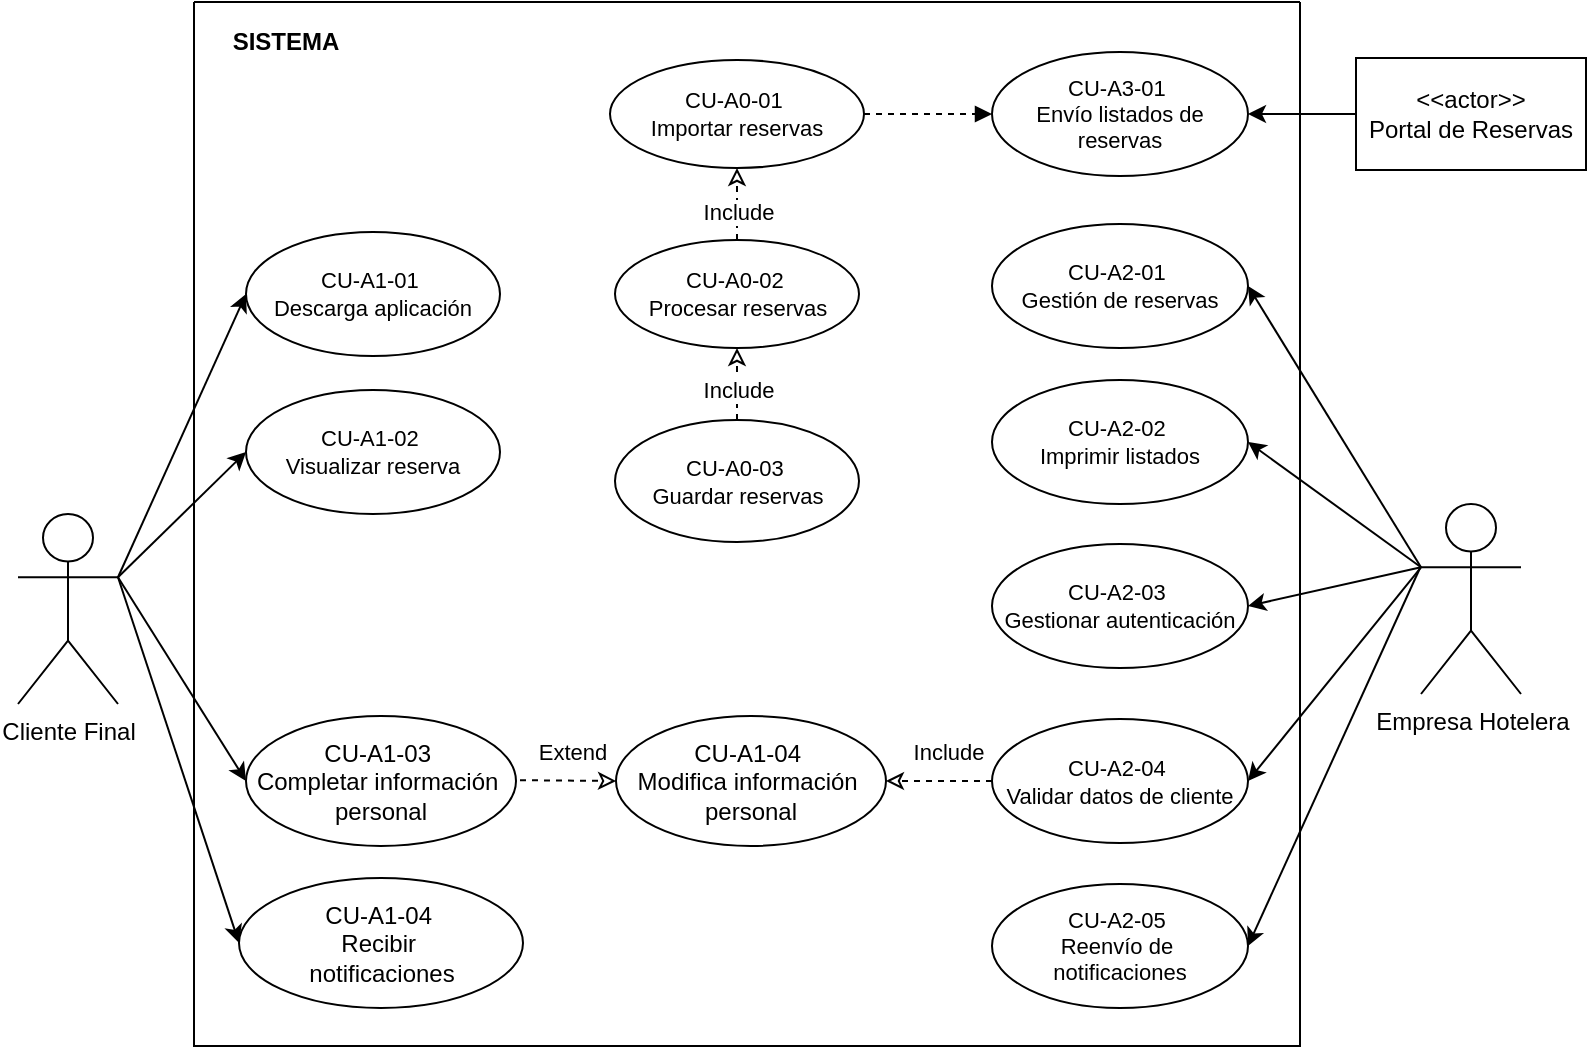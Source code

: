<mxfile version="26.0.2">
  <diagram name="Página-1" id="ek1nwZvmjFLrGCR923J-">
    <mxGraphModel dx="891" dy="553" grid="0" gridSize="10" guides="1" tooltips="1" connect="1" arrows="1" fold="1" page="1" pageScale="1" pageWidth="1654" pageHeight="1169" math="0" shadow="0">
      <root>
        <mxCell id="0" />
        <mxCell id="1" parent="0" />
        <mxCell id="MWwFUmuiccrD-YgOhjz--2" value="Cliente Final" style="shape=umlActor;verticalLabelPosition=bottom;verticalAlign=top;html=1;outlineConnect=0;" vertex="1" parent="1">
          <mxGeometry x="237" y="338" width="50" height="95" as="geometry" />
        </mxCell>
        <mxCell id="MWwFUmuiccrD-YgOhjz--4" value="Empresa Hotelera" style="shape=umlActor;verticalLabelPosition=bottom;verticalAlign=top;html=1;outlineConnect=0;" vertex="1" parent="1">
          <mxGeometry x="938.5" y="333" width="50" height="95" as="geometry" />
        </mxCell>
        <mxCell id="MWwFUmuiccrD-YgOhjz--6" value="CU-A1-03&amp;nbsp;&lt;div&gt;Completar información&amp;nbsp;&lt;/div&gt;&lt;div&gt;personal&lt;/div&gt;" style="ellipse;whiteSpace=wrap;html=1;" vertex="1" parent="1">
          <mxGeometry x="351" y="439" width="135" height="65" as="geometry" />
        </mxCell>
        <mxCell id="MWwFUmuiccrD-YgOhjz--7" value="CU-A1-04&amp;nbsp;&lt;div&gt;Recibir&amp;nbsp;&lt;/div&gt;&lt;div&gt;notificaciones&lt;/div&gt;" style="ellipse;whiteSpace=wrap;html=1;" vertex="1" parent="1">
          <mxGeometry x="347.5" y="520" width="142" height="65" as="geometry" />
        </mxCell>
        <mxCell id="MWwFUmuiccrD-YgOhjz--11" value="&amp;lt;&amp;lt;actor&amp;gt;&amp;gt;&lt;div&gt;Portal de Reservas&lt;/div&gt;" style="rounded=0;whiteSpace=wrap;html=1;" vertex="1" parent="1">
          <mxGeometry x="906" y="110" width="115" height="56" as="geometry" />
        </mxCell>
        <mxCell id="MWwFUmuiccrD-YgOhjz--12" value="" style="endArrow=classic;html=1;rounded=0;exitX=0;exitY=0.5;exitDx=0;exitDy=0;entryX=1;entryY=0.5;entryDx=0;entryDy=0;" edge="1" parent="1" source="MWwFUmuiccrD-YgOhjz--11" target="MWwFUmuiccrD-YgOhjz--8">
          <mxGeometry width="50" height="50" relative="1" as="geometry">
            <mxPoint x="753.0" y="192.0" as="sourcePoint" />
            <mxPoint x="853" y="224" as="targetPoint" />
          </mxGeometry>
        </mxCell>
        <mxCell id="MWwFUmuiccrD-YgOhjz--13" value="CU-A0-01&amp;nbsp;&lt;div&gt;Importar reservas&lt;/div&gt;" style="ellipse;whiteSpace=wrap;html=1;fontSize=11;" vertex="1" parent="1">
          <mxGeometry x="533" y="111" width="127" height="54" as="geometry" />
        </mxCell>
        <mxCell id="MWwFUmuiccrD-YgOhjz--14" value="" style="endArrow=block;dashed=1;html=1;rounded=0;entryX=0;entryY=0.5;entryDx=0;entryDy=0;startArrow=none;startFill=0;endFill=1;" edge="1" parent="1" source="MWwFUmuiccrD-YgOhjz--13" target="MWwFUmuiccrD-YgOhjz--8">
          <mxGeometry width="50" height="50" relative="1" as="geometry">
            <mxPoint x="542" y="377" as="sourcePoint" />
            <mxPoint x="592" y="327" as="targetPoint" />
          </mxGeometry>
        </mxCell>
        <mxCell id="MWwFUmuiccrD-YgOhjz--15" value="CU-A0-02&amp;nbsp;&lt;div&gt;Procesar reservas&lt;/div&gt;" style="ellipse;whiteSpace=wrap;html=1;fontSize=11;" vertex="1" parent="1">
          <mxGeometry x="535.5" y="201" width="122" height="54" as="geometry" />
        </mxCell>
        <mxCell id="MWwFUmuiccrD-YgOhjz--16" value="" style="endArrow=classic;dashed=1;html=1;rounded=0;endFill=0;entryX=0.5;entryY=1;entryDx=0;entryDy=0;" edge="1" parent="1" source="MWwFUmuiccrD-YgOhjz--15" target="MWwFUmuiccrD-YgOhjz--13">
          <mxGeometry width="50" height="50" relative="1" as="geometry">
            <mxPoint x="642" y="314" as="sourcePoint" />
            <mxPoint x="692" y="264" as="targetPoint" />
          </mxGeometry>
        </mxCell>
        <mxCell id="MWwFUmuiccrD-YgOhjz--17" value="Include" style="edgeLabel;html=1;align=center;verticalAlign=middle;resizable=0;points=[];rotation=0;" vertex="1" connectable="0" parent="MWwFUmuiccrD-YgOhjz--16">
          <mxGeometry x="-0.07" y="1" relative="1" as="geometry">
            <mxPoint x="1" y="2" as="offset" />
          </mxGeometry>
        </mxCell>
        <mxCell id="MWwFUmuiccrD-YgOhjz--18" value="CU-A0-03&amp;nbsp;&lt;div&gt;Guardar reservas&lt;/div&gt;" style="ellipse;whiteSpace=wrap;html=1;fontSize=11;" vertex="1" parent="1">
          <mxGeometry x="535.5" y="291" width="122" height="61" as="geometry" />
        </mxCell>
        <mxCell id="MWwFUmuiccrD-YgOhjz--19" value="" style="endArrow=classic;dashed=1;html=1;rounded=0;endFill=0;exitX=0.5;exitY=0;exitDx=0;exitDy=0;entryX=0.5;entryY=1;entryDx=0;entryDy=0;" edge="1" parent="1" source="MWwFUmuiccrD-YgOhjz--18" target="MWwFUmuiccrD-YgOhjz--15">
          <mxGeometry width="50" height="50" relative="1" as="geometry">
            <mxPoint x="659" y="291" as="sourcePoint" />
            <mxPoint x="679" y="263" as="targetPoint" />
          </mxGeometry>
        </mxCell>
        <mxCell id="MWwFUmuiccrD-YgOhjz--20" value="Include" style="edgeLabel;html=1;align=center;verticalAlign=middle;resizable=0;points=[];rotation=0;" vertex="1" connectable="0" parent="MWwFUmuiccrD-YgOhjz--19">
          <mxGeometry x="-0.07" y="1" relative="1" as="geometry">
            <mxPoint x="1" y="1" as="offset" />
          </mxGeometry>
        </mxCell>
        <mxCell id="MWwFUmuiccrD-YgOhjz--23" value="CU-A1-01&amp;nbsp;&lt;div&gt;Descarga aplicación&lt;/div&gt;" style="ellipse;whiteSpace=wrap;html=1;fontSize=11;" vertex="1" parent="1">
          <mxGeometry x="351" y="197" width="127" height="62" as="geometry" />
        </mxCell>
        <mxCell id="MWwFUmuiccrD-YgOhjz--27" value="CU-A1-02&amp;nbsp;&lt;div&gt;Visualizar reserva&lt;/div&gt;" style="ellipse;whiteSpace=wrap;html=1;fontSize=11;" vertex="1" parent="1">
          <mxGeometry x="351" y="276" width="127" height="62" as="geometry" />
        </mxCell>
        <mxCell id="MWwFUmuiccrD-YgOhjz--28" value="" style="endArrow=classic;html=1;rounded=0;entryX=0;entryY=0.5;entryDx=0;entryDy=0;exitX=1;exitY=0.333;exitDx=0;exitDy=0;exitPerimeter=0;" edge="1" parent="1" source="MWwFUmuiccrD-YgOhjz--2" target="MWwFUmuiccrD-YgOhjz--23">
          <mxGeometry width="50" height="50" relative="1" as="geometry">
            <mxPoint x="238" y="400" as="sourcePoint" />
            <mxPoint x="593" y="283" as="targetPoint" />
          </mxGeometry>
        </mxCell>
        <mxCell id="MWwFUmuiccrD-YgOhjz--29" value="" style="endArrow=classic;html=1;rounded=0;entryX=0;entryY=0.5;entryDx=0;entryDy=0;exitX=1;exitY=0.333;exitDx=0;exitDy=0;exitPerimeter=0;" edge="1" parent="1" source="MWwFUmuiccrD-YgOhjz--2" target="MWwFUmuiccrD-YgOhjz--27">
          <mxGeometry width="50" height="50" relative="1" as="geometry">
            <mxPoint x="248" y="406" as="sourcePoint" />
            <mxPoint x="359" y="317" as="targetPoint" />
          </mxGeometry>
        </mxCell>
        <mxCell id="MWwFUmuiccrD-YgOhjz--30" value="" style="endArrow=classic;html=1;rounded=0;entryX=0;entryY=0.5;entryDx=0;entryDy=0;exitX=1;exitY=0.333;exitDx=0;exitDy=0;exitPerimeter=0;" edge="1" parent="1" source="MWwFUmuiccrD-YgOhjz--2" target="MWwFUmuiccrD-YgOhjz--6">
          <mxGeometry width="50" height="50" relative="1" as="geometry">
            <mxPoint x="239" y="401" as="sourcePoint" />
            <mxPoint x="359" y="397" as="targetPoint" />
          </mxGeometry>
        </mxCell>
        <mxCell id="MWwFUmuiccrD-YgOhjz--31" value="" style="endArrow=classic;html=1;rounded=0;entryX=0;entryY=0.5;entryDx=0;entryDy=0;exitX=1;exitY=0.333;exitDx=0;exitDy=0;exitPerimeter=0;" edge="1" parent="1" source="MWwFUmuiccrD-YgOhjz--2" target="MWwFUmuiccrD-YgOhjz--7">
          <mxGeometry width="50" height="50" relative="1" as="geometry">
            <mxPoint x="239" y="401" as="sourcePoint" />
            <mxPoint x="351" y="482" as="targetPoint" />
          </mxGeometry>
        </mxCell>
        <mxCell id="MWwFUmuiccrD-YgOhjz--37" value="" style="endArrow=classic;html=1;rounded=0;entryX=1;entryY=0.5;entryDx=0;entryDy=0;exitX=0;exitY=0.333;exitDx=0;exitDy=0;exitPerimeter=0;" edge="1" parent="1" source="MWwFUmuiccrD-YgOhjz--4" target="MWwFUmuiccrD-YgOhjz--36">
          <mxGeometry width="50" height="50" relative="1" as="geometry">
            <mxPoint x="249" y="381" as="sourcePoint" />
            <mxPoint x="361" y="238" as="targetPoint" />
          </mxGeometry>
        </mxCell>
        <mxCell id="MWwFUmuiccrD-YgOhjz--38" value="" style="endArrow=classic;html=1;rounded=0;entryX=1;entryY=0.5;entryDx=0;entryDy=0;exitX=0;exitY=0.333;exitDx=0;exitDy=0;exitPerimeter=0;" edge="1" parent="1" source="MWwFUmuiccrD-YgOhjz--4" target="MWwFUmuiccrD-YgOhjz--32">
          <mxGeometry width="50" height="50" relative="1" as="geometry">
            <mxPoint x="899" y="375" as="sourcePoint" />
            <mxPoint x="837" y="234" as="targetPoint" />
          </mxGeometry>
        </mxCell>
        <mxCell id="MWwFUmuiccrD-YgOhjz--39" value="" style="endArrow=classic;html=1;rounded=0;entryX=1;entryY=0.5;entryDx=0;entryDy=0;exitX=0;exitY=0.333;exitDx=0;exitDy=0;exitPerimeter=0;" edge="1" parent="1" source="MWwFUmuiccrD-YgOhjz--4" target="MWwFUmuiccrD-YgOhjz--33">
          <mxGeometry width="50" height="50" relative="1" as="geometry">
            <mxPoint x="900" y="375" as="sourcePoint" />
            <mxPoint x="833" y="317" as="targetPoint" />
          </mxGeometry>
        </mxCell>
        <mxCell id="MWwFUmuiccrD-YgOhjz--40" value="" style="endArrow=classic;html=1;rounded=0;entryX=1;entryY=0.5;entryDx=0;entryDy=0;exitX=0;exitY=0.333;exitDx=0;exitDy=0;exitPerimeter=0;" edge="1" parent="1" source="MWwFUmuiccrD-YgOhjz--4" target="MWwFUmuiccrD-YgOhjz--34">
          <mxGeometry width="50" height="50" relative="1" as="geometry">
            <mxPoint x="900" y="375" as="sourcePoint" />
            <mxPoint x="833" y="397" as="targetPoint" />
          </mxGeometry>
        </mxCell>
        <mxCell id="MWwFUmuiccrD-YgOhjz--44" value="" style="swimlane;startSize=0;" vertex="1" parent="1">
          <mxGeometry x="325" y="82" width="553" height="522" as="geometry" />
        </mxCell>
        <mxCell id="MWwFUmuiccrD-YgOhjz--35" value="CU-A2-05&amp;nbsp;&lt;div&gt;Reenvío de&amp;nbsp;&lt;/div&gt;&lt;div&gt;notificaciones&lt;/div&gt;" style="ellipse;whiteSpace=wrap;html=1;fontSize=11;" vertex="1" parent="MWwFUmuiccrD-YgOhjz--44">
          <mxGeometry x="399" y="441" width="128" height="62" as="geometry" />
        </mxCell>
        <mxCell id="MWwFUmuiccrD-YgOhjz--34" value="CU-A2-04&amp;nbsp;&lt;div&gt;Validar datos de cliente&lt;/div&gt;" style="ellipse;whiteSpace=wrap;html=1;fontSize=11;" vertex="1" parent="MWwFUmuiccrD-YgOhjz--44">
          <mxGeometry x="399" y="358.5" width="128" height="62" as="geometry" />
        </mxCell>
        <mxCell id="MWwFUmuiccrD-YgOhjz--33" value="CU-A2-03&amp;nbsp;&lt;div&gt;Gestionar autenticación&lt;/div&gt;" style="ellipse;whiteSpace=wrap;html=1;fontSize=11;" vertex="1" parent="MWwFUmuiccrD-YgOhjz--44">
          <mxGeometry x="399" y="271" width="128" height="62" as="geometry" />
        </mxCell>
        <mxCell id="MWwFUmuiccrD-YgOhjz--32" value="CU-A2-02&amp;nbsp;&lt;div&gt;Imprimir listados&lt;/div&gt;" style="ellipse;whiteSpace=wrap;html=1;fontSize=11;" vertex="1" parent="MWwFUmuiccrD-YgOhjz--44">
          <mxGeometry x="399" y="189" width="128" height="62" as="geometry" />
        </mxCell>
        <mxCell id="MWwFUmuiccrD-YgOhjz--36" value="CU-A2-01&amp;nbsp;&lt;div&gt;Gestión de reservas&lt;/div&gt;" style="ellipse;whiteSpace=wrap;html=1;fontSize=11;" vertex="1" parent="MWwFUmuiccrD-YgOhjz--44">
          <mxGeometry x="399" y="111" width="128" height="62" as="geometry" />
        </mxCell>
        <mxCell id="MWwFUmuiccrD-YgOhjz--8" value="CU-A3-01&amp;nbsp;&lt;div&gt;Envío listados de&lt;/div&gt;&lt;div&gt;reservas&lt;/div&gt;" style="ellipse;whiteSpace=wrap;html=1;fontSize=11;" vertex="1" parent="MWwFUmuiccrD-YgOhjz--44">
          <mxGeometry x="399" y="25" width="128" height="62" as="geometry" />
        </mxCell>
        <mxCell id="MWwFUmuiccrD-YgOhjz--26" value="CU-A1-04&amp;nbsp;&lt;div&gt;Modifica información&amp;nbsp;&lt;/div&gt;&lt;div&gt;personal&lt;/div&gt;" style="ellipse;whiteSpace=wrap;html=1;" vertex="1" parent="MWwFUmuiccrD-YgOhjz--44">
          <mxGeometry x="211" y="357" width="135" height="65" as="geometry" />
        </mxCell>
        <mxCell id="MWwFUmuiccrD-YgOhjz--42" value="" style="endArrow=classic;dashed=1;html=1;rounded=0;endFill=0;exitX=0;exitY=0.5;exitDx=0;exitDy=0;entryX=1;entryY=0.5;entryDx=0;entryDy=0;" edge="1" parent="MWwFUmuiccrD-YgOhjz--44" source="MWwFUmuiccrD-YgOhjz--34" target="MWwFUmuiccrD-YgOhjz--26">
          <mxGeometry width="50" height="50" relative="1" as="geometry">
            <mxPoint x="282" y="219" as="sourcePoint" />
            <mxPoint x="282" y="183" as="targetPoint" />
          </mxGeometry>
        </mxCell>
        <mxCell id="MWwFUmuiccrD-YgOhjz--43" value="Include" style="edgeLabel;html=1;align=center;verticalAlign=middle;resizable=0;points=[];rotation=0;" vertex="1" connectable="0" parent="MWwFUmuiccrD-YgOhjz--42">
          <mxGeometry x="-0.07" y="1" relative="1" as="geometry">
            <mxPoint x="2" y="-16" as="offset" />
          </mxGeometry>
        </mxCell>
        <mxCell id="MWwFUmuiccrD-YgOhjz--47" value="SISTEMA" style="rounded=0;whiteSpace=wrap;html=1;strokeColor=none;align=center;fontStyle=1" vertex="1" parent="MWwFUmuiccrD-YgOhjz--44">
          <mxGeometry x="3" y="3" width="86" height="34" as="geometry" />
        </mxCell>
        <mxCell id="MWwFUmuiccrD-YgOhjz--24" value="" style="endArrow=classic;dashed=1;html=1;rounded=0;endFill=0;entryX=0;entryY=0.5;entryDx=0;entryDy=0;" edge="1" parent="MWwFUmuiccrD-YgOhjz--44" target="MWwFUmuiccrD-YgOhjz--26">
          <mxGeometry width="50" height="50" relative="1" as="geometry">
            <mxPoint x="163" y="389.1" as="sourcePoint" />
            <mxPoint x="207.0" y="389.1" as="targetPoint" />
          </mxGeometry>
        </mxCell>
        <mxCell id="MWwFUmuiccrD-YgOhjz--25" value="Extend" style="edgeLabel;html=1;align=center;verticalAlign=middle;resizable=0;points=[];rotation=0;" vertex="1" connectable="0" parent="MWwFUmuiccrD-YgOhjz--24">
          <mxGeometry x="-0.07" y="1" relative="1" as="geometry">
            <mxPoint x="3" y="-14" as="offset" />
          </mxGeometry>
        </mxCell>
        <mxCell id="MWwFUmuiccrD-YgOhjz--46" value="" style="endArrow=classic;html=1;rounded=0;entryX=1;entryY=0.5;entryDx=0;entryDy=0;" edge="1" parent="1" target="MWwFUmuiccrD-YgOhjz--35">
          <mxGeometry width="50" height="50" relative="1" as="geometry">
            <mxPoint x="938" y="365" as="sourcePoint" />
            <mxPoint x="862" y="482" as="targetPoint" />
          </mxGeometry>
        </mxCell>
      </root>
    </mxGraphModel>
  </diagram>
</mxfile>
